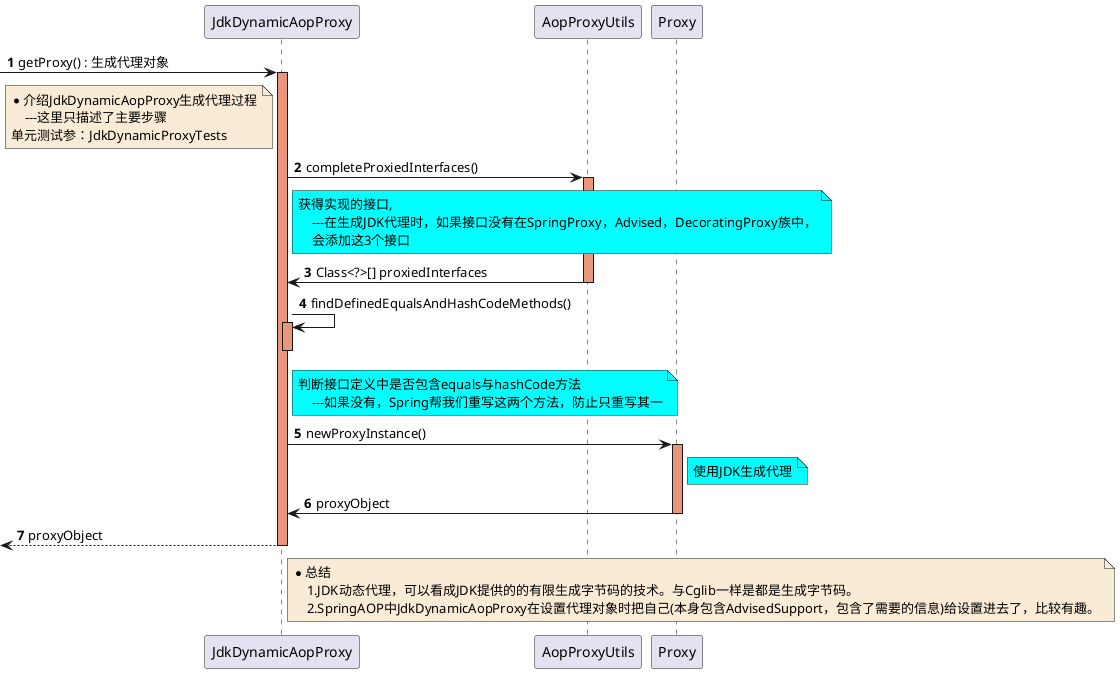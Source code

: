 @startuml

autonumber

-> JdkDynamicAopProxy: getProxy() : 生成代理对象

note left of JdkDynamicAopProxy #FAEBD7
    *介绍JdkDynamicAopProxy生成代理过程
        ---这里只描述了主要步骤
    单元测试参：JdkDynamicProxyTests
end note
activate JdkDynamicAopProxy #DarkSalmon


    JdkDynamicAopProxy-> AopProxyUtils:completeProxiedInterfaces()
    activate AopProxyUtils #DarkSalmon
        note right of JdkDynamicAopProxy #aqua
            获得实现的接口,
                ---在生成JDK代理时，如果接口没有在SpringProxy，Advised，DecoratingProxy族中，
                会添加这3个接口
        end note
    AopProxyUtils-> JdkDynamicAopProxy:Class<?>[] proxiedInterfaces
    deactivate AopProxyUtils

    JdkDynamicAopProxy-> JdkDynamicAopProxy:findDefinedEqualsAndHashCodeMethods()
    activate JdkDynamicAopProxy #DarkSalmon
        note right of JdkDynamicAopProxy #aqua
            判断接口定义中是否包含equals与hashCode方法
                ---如果没有，Spring帮我们重写这两个方法，防止只重写其一
        end note
    deactivate JdkDynamicAopProxy

    JdkDynamicAopProxy-> Proxy:newProxyInstance()
    activate Proxy #DarkSalmon
        note right of Proxy #aqua
            使用JDK生成代理
        end note
    Proxy-> JdkDynamicAopProxy:proxyObject
    deactivate Proxy


<-- JdkDynamicAopProxy : proxyObject
deactivate JdkDynamicAopProxy

note right of JdkDynamicAopProxy #FAEBD7
*总结
    1.JDK动态代理，可以看成JDK提供的的有限生成字节码的技术。与Cglib一样是都是生成字节码。
    2.SpringAOP中JdkDynamicAopProxy在设置代理对象时把自己(本身包含AdvisedSupport，包含了需要的信息)给设置进去了，比较有趣。
end note

@enduml